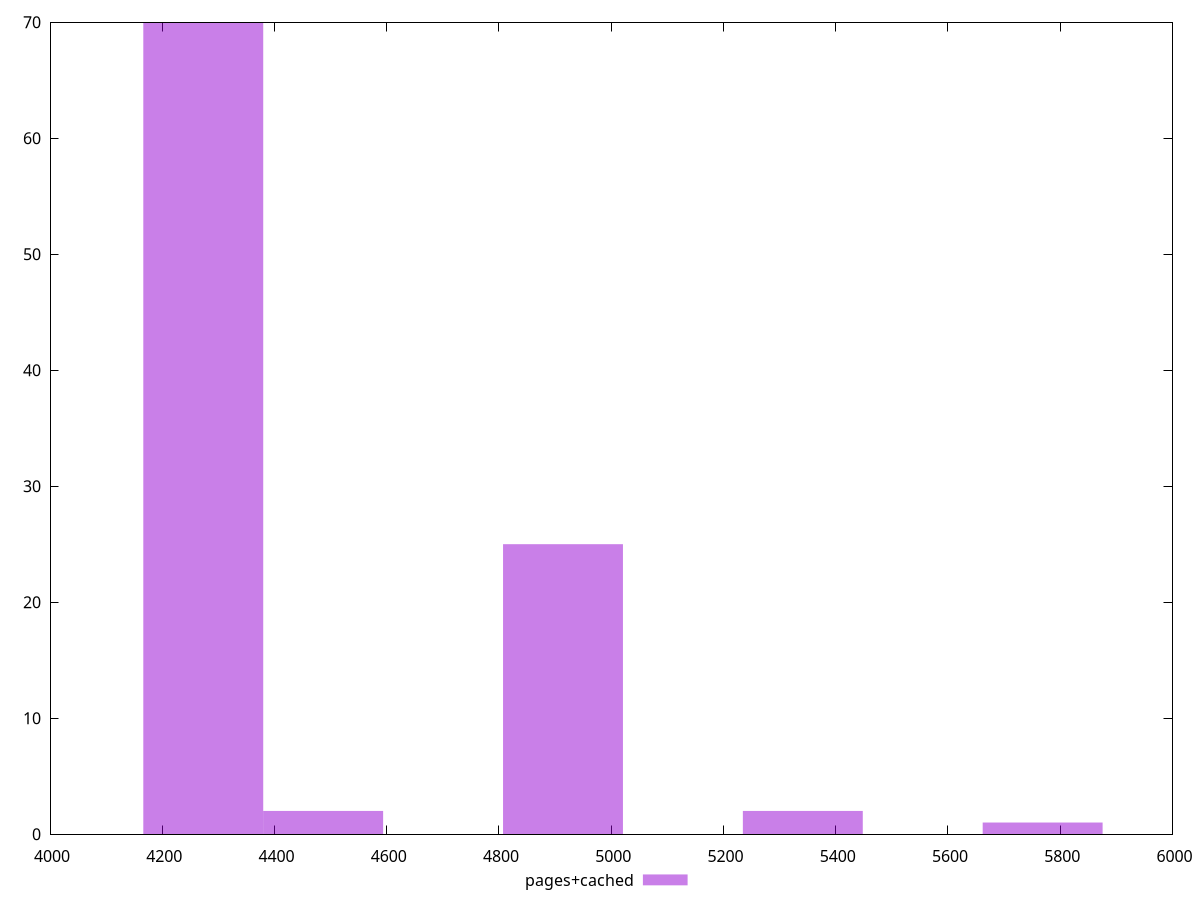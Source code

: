 $_pagesCached <<EOF
5768.638137503023 1
4914.025080095168 25
4273.065287039277 70
4486.71855139124 2
5341.331608799096 2
EOF
set key outside below
set terminal pngcairo
set output "report_00004_2020-11-02T20-21-41.718Z/speed-index/pages+cached//raw_hist.png"
set yrange [0:70]
set boxwidth 213.65326435196383
set style fill transparent solid 0.5 noborder
plot $_pagesCached title "pages+cached" with boxes ,